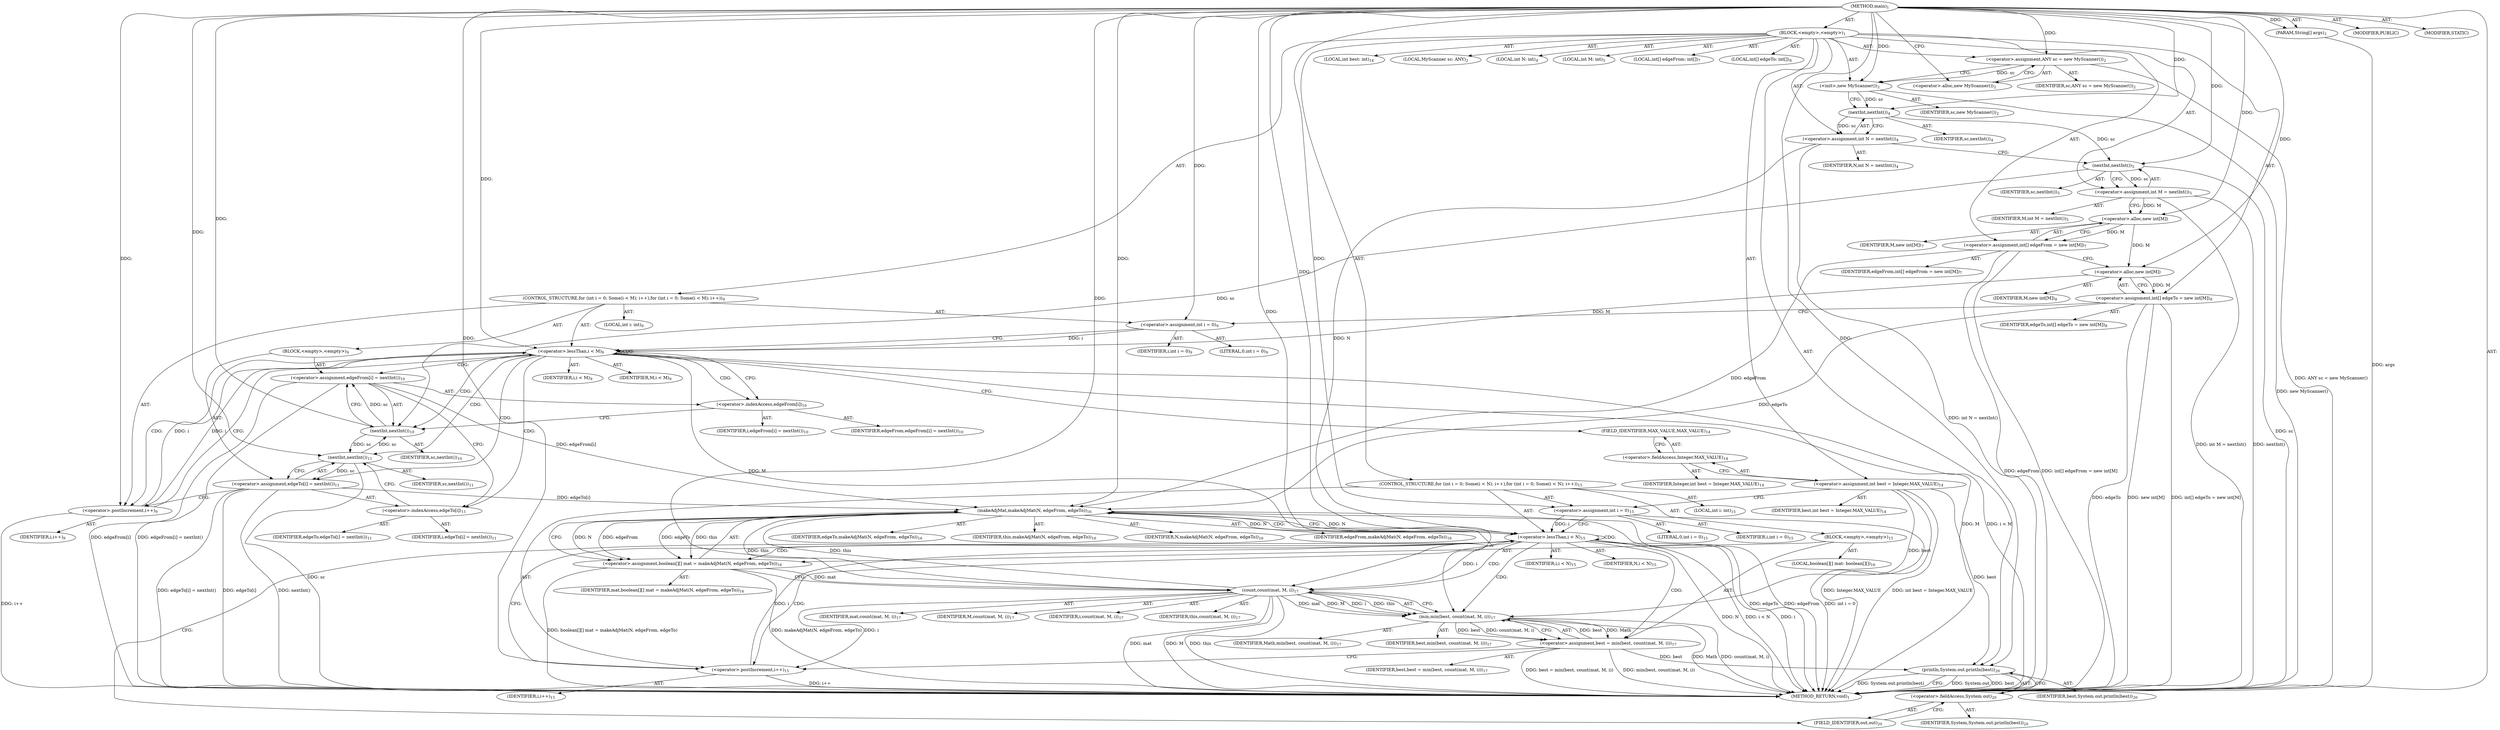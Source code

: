 digraph "main" {  
"19" [label = <(METHOD,main)<SUB>1</SUB>> ]
"20" [label = <(PARAM,String[] args)<SUB>1</SUB>> ]
"21" [label = <(BLOCK,&lt;empty&gt;,&lt;empty&gt;)<SUB>1</SUB>> ]
"4" [label = <(LOCAL,MyScanner sc: ANY)<SUB>2</SUB>> ]
"22" [label = <(&lt;operator&gt;.assignment,ANY sc = new MyScanner())<SUB>2</SUB>> ]
"23" [label = <(IDENTIFIER,sc,ANY sc = new MyScanner())<SUB>2</SUB>> ]
"24" [label = <(&lt;operator&gt;.alloc,new MyScanner())<SUB>2</SUB>> ]
"25" [label = <(&lt;init&gt;,new MyScanner())<SUB>2</SUB>> ]
"3" [label = <(IDENTIFIER,sc,new MyScanner())<SUB>2</SUB>> ]
"26" [label = <(LOCAL,int N: int)<SUB>4</SUB>> ]
"27" [label = <(&lt;operator&gt;.assignment,int N = nextInt())<SUB>4</SUB>> ]
"28" [label = <(IDENTIFIER,N,int N = nextInt())<SUB>4</SUB>> ]
"29" [label = <(nextInt,nextInt())<SUB>4</SUB>> ]
"30" [label = <(IDENTIFIER,sc,nextInt())<SUB>4</SUB>> ]
"31" [label = <(LOCAL,int M: int)<SUB>5</SUB>> ]
"32" [label = <(&lt;operator&gt;.assignment,int M = nextInt())<SUB>5</SUB>> ]
"33" [label = <(IDENTIFIER,M,int M = nextInt())<SUB>5</SUB>> ]
"34" [label = <(nextInt,nextInt())<SUB>5</SUB>> ]
"35" [label = <(IDENTIFIER,sc,nextInt())<SUB>5</SUB>> ]
"36" [label = <(LOCAL,int[] edgeFrom: int[])<SUB>7</SUB>> ]
"37" [label = <(&lt;operator&gt;.assignment,int[] edgeFrom = new int[M])<SUB>7</SUB>> ]
"38" [label = <(IDENTIFIER,edgeFrom,int[] edgeFrom = new int[M])<SUB>7</SUB>> ]
"39" [label = <(&lt;operator&gt;.alloc,new int[M])> ]
"40" [label = <(IDENTIFIER,M,new int[M])<SUB>7</SUB>> ]
"41" [label = <(LOCAL,int[] edgeTo: int[])<SUB>8</SUB>> ]
"42" [label = <(&lt;operator&gt;.assignment,int[] edgeTo = new int[M])<SUB>8</SUB>> ]
"43" [label = <(IDENTIFIER,edgeTo,int[] edgeTo = new int[M])<SUB>8</SUB>> ]
"44" [label = <(&lt;operator&gt;.alloc,new int[M])> ]
"45" [label = <(IDENTIFIER,M,new int[M])<SUB>8</SUB>> ]
"46" [label = <(CONTROL_STRUCTURE,for (int i = 0; Some(i &lt; M); i++),for (int i = 0; Some(i &lt; M); i++))<SUB>9</SUB>> ]
"47" [label = <(LOCAL,int i: int)<SUB>9</SUB>> ]
"48" [label = <(&lt;operator&gt;.assignment,int i = 0)<SUB>9</SUB>> ]
"49" [label = <(IDENTIFIER,i,int i = 0)<SUB>9</SUB>> ]
"50" [label = <(LITERAL,0,int i = 0)<SUB>9</SUB>> ]
"51" [label = <(&lt;operator&gt;.lessThan,i &lt; M)<SUB>9</SUB>> ]
"52" [label = <(IDENTIFIER,i,i &lt; M)<SUB>9</SUB>> ]
"53" [label = <(IDENTIFIER,M,i &lt; M)<SUB>9</SUB>> ]
"54" [label = <(&lt;operator&gt;.postIncrement,i++)<SUB>9</SUB>> ]
"55" [label = <(IDENTIFIER,i,i++)<SUB>9</SUB>> ]
"56" [label = <(BLOCK,&lt;empty&gt;,&lt;empty&gt;)<SUB>9</SUB>> ]
"57" [label = <(&lt;operator&gt;.assignment,edgeFrom[i] = nextInt())<SUB>10</SUB>> ]
"58" [label = <(&lt;operator&gt;.indexAccess,edgeFrom[i])<SUB>10</SUB>> ]
"59" [label = <(IDENTIFIER,edgeFrom,edgeFrom[i] = nextInt())<SUB>10</SUB>> ]
"60" [label = <(IDENTIFIER,i,edgeFrom[i] = nextInt())<SUB>10</SUB>> ]
"61" [label = <(nextInt,nextInt())<SUB>10</SUB>> ]
"62" [label = <(IDENTIFIER,sc,nextInt())<SUB>10</SUB>> ]
"63" [label = <(&lt;operator&gt;.assignment,edgeTo[i] = nextInt())<SUB>11</SUB>> ]
"64" [label = <(&lt;operator&gt;.indexAccess,edgeTo[i])<SUB>11</SUB>> ]
"65" [label = <(IDENTIFIER,edgeTo,edgeTo[i] = nextInt())<SUB>11</SUB>> ]
"66" [label = <(IDENTIFIER,i,edgeTo[i] = nextInt())<SUB>11</SUB>> ]
"67" [label = <(nextInt,nextInt())<SUB>11</SUB>> ]
"68" [label = <(IDENTIFIER,sc,nextInt())<SUB>11</SUB>> ]
"69" [label = <(LOCAL,int best: int)<SUB>14</SUB>> ]
"70" [label = <(&lt;operator&gt;.assignment,int best = Integer.MAX_VALUE)<SUB>14</SUB>> ]
"71" [label = <(IDENTIFIER,best,int best = Integer.MAX_VALUE)<SUB>14</SUB>> ]
"72" [label = <(&lt;operator&gt;.fieldAccess,Integer.MAX_VALUE)<SUB>14</SUB>> ]
"73" [label = <(IDENTIFIER,Integer,int best = Integer.MAX_VALUE)<SUB>14</SUB>> ]
"74" [label = <(FIELD_IDENTIFIER,MAX_VALUE,MAX_VALUE)<SUB>14</SUB>> ]
"75" [label = <(CONTROL_STRUCTURE,for (int i = 0; Some(i &lt; N); i++),for (int i = 0; Some(i &lt; N); i++))<SUB>15</SUB>> ]
"76" [label = <(LOCAL,int i: int)<SUB>15</SUB>> ]
"77" [label = <(&lt;operator&gt;.assignment,int i = 0)<SUB>15</SUB>> ]
"78" [label = <(IDENTIFIER,i,int i = 0)<SUB>15</SUB>> ]
"79" [label = <(LITERAL,0,int i = 0)<SUB>15</SUB>> ]
"80" [label = <(&lt;operator&gt;.lessThan,i &lt; N)<SUB>15</SUB>> ]
"81" [label = <(IDENTIFIER,i,i &lt; N)<SUB>15</SUB>> ]
"82" [label = <(IDENTIFIER,N,i &lt; N)<SUB>15</SUB>> ]
"83" [label = <(&lt;operator&gt;.postIncrement,i++)<SUB>15</SUB>> ]
"84" [label = <(IDENTIFIER,i,i++)<SUB>15</SUB>> ]
"85" [label = <(BLOCK,&lt;empty&gt;,&lt;empty&gt;)<SUB>15</SUB>> ]
"86" [label = <(LOCAL,boolean[][] mat: boolean[][])<SUB>16</SUB>> ]
"87" [label = <(&lt;operator&gt;.assignment,boolean[][] mat = makeAdjMat(N, edgeFrom, edgeTo))<SUB>16</SUB>> ]
"88" [label = <(IDENTIFIER,mat,boolean[][] mat = makeAdjMat(N, edgeFrom, edgeTo))<SUB>16</SUB>> ]
"89" [label = <(makeAdjMat,makeAdjMat(N, edgeFrom, edgeTo))<SUB>16</SUB>> ]
"90" [label = <(IDENTIFIER,this,makeAdjMat(N, edgeFrom, edgeTo))<SUB>16</SUB>> ]
"91" [label = <(IDENTIFIER,N,makeAdjMat(N, edgeFrom, edgeTo))<SUB>16</SUB>> ]
"92" [label = <(IDENTIFIER,edgeFrom,makeAdjMat(N, edgeFrom, edgeTo))<SUB>16</SUB>> ]
"93" [label = <(IDENTIFIER,edgeTo,makeAdjMat(N, edgeFrom, edgeTo))<SUB>16</SUB>> ]
"94" [label = <(&lt;operator&gt;.assignment,best = min(best, count(mat, M, i)))<SUB>17</SUB>> ]
"95" [label = <(IDENTIFIER,best,best = min(best, count(mat, M, i)))<SUB>17</SUB>> ]
"96" [label = <(min,min(best, count(mat, M, i)))<SUB>17</SUB>> ]
"97" [label = <(IDENTIFIER,Math,min(best, count(mat, M, i)))<SUB>17</SUB>> ]
"98" [label = <(IDENTIFIER,best,min(best, count(mat, M, i)))<SUB>17</SUB>> ]
"99" [label = <(count,count(mat, M, i))<SUB>17</SUB>> ]
"100" [label = <(IDENTIFIER,this,count(mat, M, i))<SUB>17</SUB>> ]
"101" [label = <(IDENTIFIER,mat,count(mat, M, i))<SUB>17</SUB>> ]
"102" [label = <(IDENTIFIER,M,count(mat, M, i))<SUB>17</SUB>> ]
"103" [label = <(IDENTIFIER,i,count(mat, M, i))<SUB>17</SUB>> ]
"104" [label = <(println,System.out.println(best))<SUB>20</SUB>> ]
"105" [label = <(&lt;operator&gt;.fieldAccess,System.out)<SUB>20</SUB>> ]
"106" [label = <(IDENTIFIER,System,System.out.println(best))<SUB>20</SUB>> ]
"107" [label = <(FIELD_IDENTIFIER,out,out)<SUB>20</SUB>> ]
"108" [label = <(IDENTIFIER,best,System.out.println(best))<SUB>20</SUB>> ]
"109" [label = <(MODIFIER,PUBLIC)> ]
"110" [label = <(MODIFIER,STATIC)> ]
"111" [label = <(METHOD_RETURN,void)<SUB>1</SUB>> ]
  "19" -> "20"  [ label = "AST: "] 
  "19" -> "21"  [ label = "AST: "] 
  "19" -> "109"  [ label = "AST: "] 
  "19" -> "110"  [ label = "AST: "] 
  "19" -> "111"  [ label = "AST: "] 
  "21" -> "4"  [ label = "AST: "] 
  "21" -> "22"  [ label = "AST: "] 
  "21" -> "25"  [ label = "AST: "] 
  "21" -> "26"  [ label = "AST: "] 
  "21" -> "27"  [ label = "AST: "] 
  "21" -> "31"  [ label = "AST: "] 
  "21" -> "32"  [ label = "AST: "] 
  "21" -> "36"  [ label = "AST: "] 
  "21" -> "37"  [ label = "AST: "] 
  "21" -> "41"  [ label = "AST: "] 
  "21" -> "42"  [ label = "AST: "] 
  "21" -> "46"  [ label = "AST: "] 
  "21" -> "69"  [ label = "AST: "] 
  "21" -> "70"  [ label = "AST: "] 
  "21" -> "75"  [ label = "AST: "] 
  "21" -> "104"  [ label = "AST: "] 
  "22" -> "23"  [ label = "AST: "] 
  "22" -> "24"  [ label = "AST: "] 
  "25" -> "3"  [ label = "AST: "] 
  "27" -> "28"  [ label = "AST: "] 
  "27" -> "29"  [ label = "AST: "] 
  "29" -> "30"  [ label = "AST: "] 
  "32" -> "33"  [ label = "AST: "] 
  "32" -> "34"  [ label = "AST: "] 
  "34" -> "35"  [ label = "AST: "] 
  "37" -> "38"  [ label = "AST: "] 
  "37" -> "39"  [ label = "AST: "] 
  "39" -> "40"  [ label = "AST: "] 
  "42" -> "43"  [ label = "AST: "] 
  "42" -> "44"  [ label = "AST: "] 
  "44" -> "45"  [ label = "AST: "] 
  "46" -> "47"  [ label = "AST: "] 
  "46" -> "48"  [ label = "AST: "] 
  "46" -> "51"  [ label = "AST: "] 
  "46" -> "54"  [ label = "AST: "] 
  "46" -> "56"  [ label = "AST: "] 
  "48" -> "49"  [ label = "AST: "] 
  "48" -> "50"  [ label = "AST: "] 
  "51" -> "52"  [ label = "AST: "] 
  "51" -> "53"  [ label = "AST: "] 
  "54" -> "55"  [ label = "AST: "] 
  "56" -> "57"  [ label = "AST: "] 
  "56" -> "63"  [ label = "AST: "] 
  "57" -> "58"  [ label = "AST: "] 
  "57" -> "61"  [ label = "AST: "] 
  "58" -> "59"  [ label = "AST: "] 
  "58" -> "60"  [ label = "AST: "] 
  "61" -> "62"  [ label = "AST: "] 
  "63" -> "64"  [ label = "AST: "] 
  "63" -> "67"  [ label = "AST: "] 
  "64" -> "65"  [ label = "AST: "] 
  "64" -> "66"  [ label = "AST: "] 
  "67" -> "68"  [ label = "AST: "] 
  "70" -> "71"  [ label = "AST: "] 
  "70" -> "72"  [ label = "AST: "] 
  "72" -> "73"  [ label = "AST: "] 
  "72" -> "74"  [ label = "AST: "] 
  "75" -> "76"  [ label = "AST: "] 
  "75" -> "77"  [ label = "AST: "] 
  "75" -> "80"  [ label = "AST: "] 
  "75" -> "83"  [ label = "AST: "] 
  "75" -> "85"  [ label = "AST: "] 
  "77" -> "78"  [ label = "AST: "] 
  "77" -> "79"  [ label = "AST: "] 
  "80" -> "81"  [ label = "AST: "] 
  "80" -> "82"  [ label = "AST: "] 
  "83" -> "84"  [ label = "AST: "] 
  "85" -> "86"  [ label = "AST: "] 
  "85" -> "87"  [ label = "AST: "] 
  "85" -> "94"  [ label = "AST: "] 
  "87" -> "88"  [ label = "AST: "] 
  "87" -> "89"  [ label = "AST: "] 
  "89" -> "90"  [ label = "AST: "] 
  "89" -> "91"  [ label = "AST: "] 
  "89" -> "92"  [ label = "AST: "] 
  "89" -> "93"  [ label = "AST: "] 
  "94" -> "95"  [ label = "AST: "] 
  "94" -> "96"  [ label = "AST: "] 
  "96" -> "97"  [ label = "AST: "] 
  "96" -> "98"  [ label = "AST: "] 
  "96" -> "99"  [ label = "AST: "] 
  "99" -> "100"  [ label = "AST: "] 
  "99" -> "101"  [ label = "AST: "] 
  "99" -> "102"  [ label = "AST: "] 
  "99" -> "103"  [ label = "AST: "] 
  "104" -> "105"  [ label = "AST: "] 
  "104" -> "108"  [ label = "AST: "] 
  "105" -> "106"  [ label = "AST: "] 
  "105" -> "107"  [ label = "AST: "] 
  "22" -> "25"  [ label = "CFG: "] 
  "25" -> "29"  [ label = "CFG: "] 
  "27" -> "34"  [ label = "CFG: "] 
  "32" -> "39"  [ label = "CFG: "] 
  "37" -> "44"  [ label = "CFG: "] 
  "42" -> "48"  [ label = "CFG: "] 
  "70" -> "77"  [ label = "CFG: "] 
  "104" -> "111"  [ label = "CFG: "] 
  "24" -> "22"  [ label = "CFG: "] 
  "29" -> "27"  [ label = "CFG: "] 
  "34" -> "32"  [ label = "CFG: "] 
  "39" -> "37"  [ label = "CFG: "] 
  "44" -> "42"  [ label = "CFG: "] 
  "48" -> "51"  [ label = "CFG: "] 
  "51" -> "58"  [ label = "CFG: "] 
  "51" -> "74"  [ label = "CFG: "] 
  "54" -> "51"  [ label = "CFG: "] 
  "72" -> "70"  [ label = "CFG: "] 
  "77" -> "80"  [ label = "CFG: "] 
  "80" -> "89"  [ label = "CFG: "] 
  "80" -> "107"  [ label = "CFG: "] 
  "83" -> "80"  [ label = "CFG: "] 
  "105" -> "104"  [ label = "CFG: "] 
  "57" -> "64"  [ label = "CFG: "] 
  "63" -> "54"  [ label = "CFG: "] 
  "74" -> "72"  [ label = "CFG: "] 
  "87" -> "99"  [ label = "CFG: "] 
  "94" -> "83"  [ label = "CFG: "] 
  "107" -> "105"  [ label = "CFG: "] 
  "58" -> "61"  [ label = "CFG: "] 
  "61" -> "57"  [ label = "CFG: "] 
  "64" -> "67"  [ label = "CFG: "] 
  "67" -> "63"  [ label = "CFG: "] 
  "89" -> "87"  [ label = "CFG: "] 
  "96" -> "94"  [ label = "CFG: "] 
  "99" -> "96"  [ label = "CFG: "] 
  "19" -> "24"  [ label = "CFG: "] 
  "20" -> "111"  [ label = "DDG: args"] 
  "22" -> "111"  [ label = "DDG: ANY sc = new MyScanner()"] 
  "25" -> "111"  [ label = "DDG: new MyScanner()"] 
  "27" -> "111"  [ label = "DDG: int N = nextInt()"] 
  "34" -> "111"  [ label = "DDG: sc"] 
  "32" -> "111"  [ label = "DDG: nextInt()"] 
  "32" -> "111"  [ label = "DDG: int M = nextInt()"] 
  "37" -> "111"  [ label = "DDG: edgeFrom"] 
  "37" -> "111"  [ label = "DDG: int[] edgeFrom = new int[M]"] 
  "42" -> "111"  [ label = "DDG: edgeTo"] 
  "42" -> "111"  [ label = "DDG: new int[M]"] 
  "42" -> "111"  [ label = "DDG: int[] edgeTo = new int[M]"] 
  "51" -> "111"  [ label = "DDG: M"] 
  "51" -> "111"  [ label = "DDG: i &lt; M"] 
  "70" -> "111"  [ label = "DDG: Integer.MAX_VALUE"] 
  "70" -> "111"  [ label = "DDG: int best = Integer.MAX_VALUE"] 
  "77" -> "111"  [ label = "DDG: int i = 0"] 
  "80" -> "111"  [ label = "DDG: i"] 
  "80" -> "111"  [ label = "DDG: N"] 
  "80" -> "111"  [ label = "DDG: i &lt; N"] 
  "104" -> "111"  [ label = "DDG: System.out"] 
  "104" -> "111"  [ label = "DDG: best"] 
  "104" -> "111"  [ label = "DDG: System.out.println(best)"] 
  "89" -> "111"  [ label = "DDG: edgeFrom"] 
  "89" -> "111"  [ label = "DDG: edgeTo"] 
  "87" -> "111"  [ label = "DDG: makeAdjMat(N, edgeFrom, edgeTo)"] 
  "87" -> "111"  [ label = "DDG: boolean[][] mat = makeAdjMat(N, edgeFrom, edgeTo)"] 
  "99" -> "111"  [ label = "DDG: this"] 
  "99" -> "111"  [ label = "DDG: mat"] 
  "99" -> "111"  [ label = "DDG: M"] 
  "96" -> "111"  [ label = "DDG: count(mat, M, i)"] 
  "94" -> "111"  [ label = "DDG: min(best, count(mat, M, i))"] 
  "94" -> "111"  [ label = "DDG: best = min(best, count(mat, M, i))"] 
  "83" -> "111"  [ label = "DDG: i++"] 
  "57" -> "111"  [ label = "DDG: edgeFrom[i]"] 
  "57" -> "111"  [ label = "DDG: edgeFrom[i] = nextInt()"] 
  "63" -> "111"  [ label = "DDG: edgeTo[i]"] 
  "67" -> "111"  [ label = "DDG: sc"] 
  "63" -> "111"  [ label = "DDG: nextInt()"] 
  "63" -> "111"  [ label = "DDG: edgeTo[i] = nextInt()"] 
  "54" -> "111"  [ label = "DDG: i++"] 
  "96" -> "111"  [ label = "DDG: Math"] 
  "19" -> "20"  [ label = "DDG: "] 
  "19" -> "22"  [ label = "DDG: "] 
  "29" -> "27"  [ label = "DDG: sc"] 
  "34" -> "32"  [ label = "DDG: sc"] 
  "39" -> "37"  [ label = "DDG: M"] 
  "44" -> "42"  [ label = "DDG: M"] 
  "22" -> "25"  [ label = "DDG: sc"] 
  "19" -> "25"  [ label = "DDG: "] 
  "19" -> "48"  [ label = "DDG: "] 
  "19" -> "77"  [ label = "DDG: "] 
  "70" -> "104"  [ label = "DDG: best"] 
  "94" -> "104"  [ label = "DDG: best"] 
  "19" -> "104"  [ label = "DDG: "] 
  "25" -> "29"  [ label = "DDG: sc"] 
  "19" -> "29"  [ label = "DDG: "] 
  "29" -> "34"  [ label = "DDG: sc"] 
  "19" -> "34"  [ label = "DDG: "] 
  "32" -> "39"  [ label = "DDG: M"] 
  "19" -> "39"  [ label = "DDG: "] 
  "39" -> "44"  [ label = "DDG: M"] 
  "19" -> "44"  [ label = "DDG: "] 
  "48" -> "51"  [ label = "DDG: i"] 
  "54" -> "51"  [ label = "DDG: i"] 
  "19" -> "51"  [ label = "DDG: "] 
  "44" -> "51"  [ label = "DDG: M"] 
  "51" -> "54"  [ label = "DDG: i"] 
  "19" -> "54"  [ label = "DDG: "] 
  "61" -> "57"  [ label = "DDG: sc"] 
  "67" -> "63"  [ label = "DDG: sc"] 
  "77" -> "80"  [ label = "DDG: i"] 
  "83" -> "80"  [ label = "DDG: i"] 
  "19" -> "80"  [ label = "DDG: "] 
  "27" -> "80"  [ label = "DDG: N"] 
  "89" -> "80"  [ label = "DDG: N"] 
  "99" -> "83"  [ label = "DDG: i"] 
  "19" -> "83"  [ label = "DDG: "] 
  "89" -> "87"  [ label = "DDG: this"] 
  "89" -> "87"  [ label = "DDG: N"] 
  "89" -> "87"  [ label = "DDG: edgeFrom"] 
  "89" -> "87"  [ label = "DDG: edgeTo"] 
  "96" -> "94"  [ label = "DDG: Math"] 
  "96" -> "94"  [ label = "DDG: best"] 
  "96" -> "94"  [ label = "DDG: count(mat, M, i)"] 
  "34" -> "61"  [ label = "DDG: sc"] 
  "67" -> "61"  [ label = "DDG: sc"] 
  "19" -> "61"  [ label = "DDG: "] 
  "61" -> "67"  [ label = "DDG: sc"] 
  "19" -> "67"  [ label = "DDG: "] 
  "99" -> "89"  [ label = "DDG: this"] 
  "19" -> "89"  [ label = "DDG: "] 
  "80" -> "89"  [ label = "DDG: N"] 
  "37" -> "89"  [ label = "DDG: edgeFrom"] 
  "57" -> "89"  [ label = "DDG: edgeFrom[i]"] 
  "42" -> "89"  [ label = "DDG: edgeTo"] 
  "63" -> "89"  [ label = "DDG: edgeTo[i]"] 
  "19" -> "96"  [ label = "DDG: "] 
  "70" -> "96"  [ label = "DDG: best"] 
  "94" -> "96"  [ label = "DDG: best"] 
  "99" -> "96"  [ label = "DDG: this"] 
  "99" -> "96"  [ label = "DDG: mat"] 
  "99" -> "96"  [ label = "DDG: M"] 
  "99" -> "96"  [ label = "DDG: i"] 
  "89" -> "99"  [ label = "DDG: this"] 
  "19" -> "99"  [ label = "DDG: "] 
  "87" -> "99"  [ label = "DDG: mat"] 
  "51" -> "99"  [ label = "DDG: M"] 
  "80" -> "99"  [ label = "DDG: i"] 
  "51" -> "58"  [ label = "CDG: "] 
  "51" -> "61"  [ label = "CDG: "] 
  "51" -> "64"  [ label = "CDG: "] 
  "51" -> "51"  [ label = "CDG: "] 
  "51" -> "57"  [ label = "CDG: "] 
  "51" -> "67"  [ label = "CDG: "] 
  "51" -> "63"  [ label = "CDG: "] 
  "51" -> "54"  [ label = "CDG: "] 
  "80" -> "80"  [ label = "CDG: "] 
  "80" -> "94"  [ label = "CDG: "] 
  "80" -> "96"  [ label = "CDG: "] 
  "80" -> "83"  [ label = "CDG: "] 
  "80" -> "89"  [ label = "CDG: "] 
  "80" -> "99"  [ label = "CDG: "] 
  "80" -> "87"  [ label = "CDG: "] 
}
